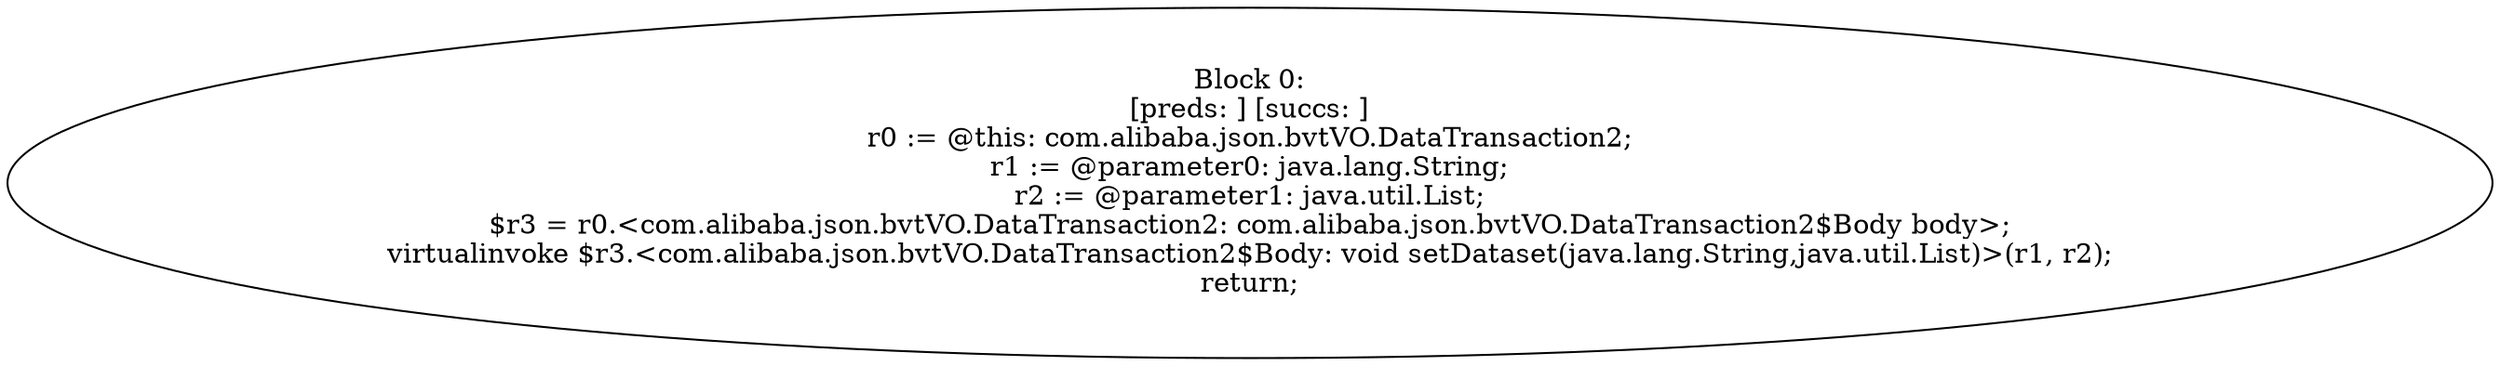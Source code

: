 digraph "unitGraph" {
    "Block 0:
[preds: ] [succs: ]
r0 := @this: com.alibaba.json.bvtVO.DataTransaction2;
r1 := @parameter0: java.lang.String;
r2 := @parameter1: java.util.List;
$r3 = r0.<com.alibaba.json.bvtVO.DataTransaction2: com.alibaba.json.bvtVO.DataTransaction2$Body body>;
virtualinvoke $r3.<com.alibaba.json.bvtVO.DataTransaction2$Body: void setDataset(java.lang.String,java.util.List)>(r1, r2);
return;
"
}
